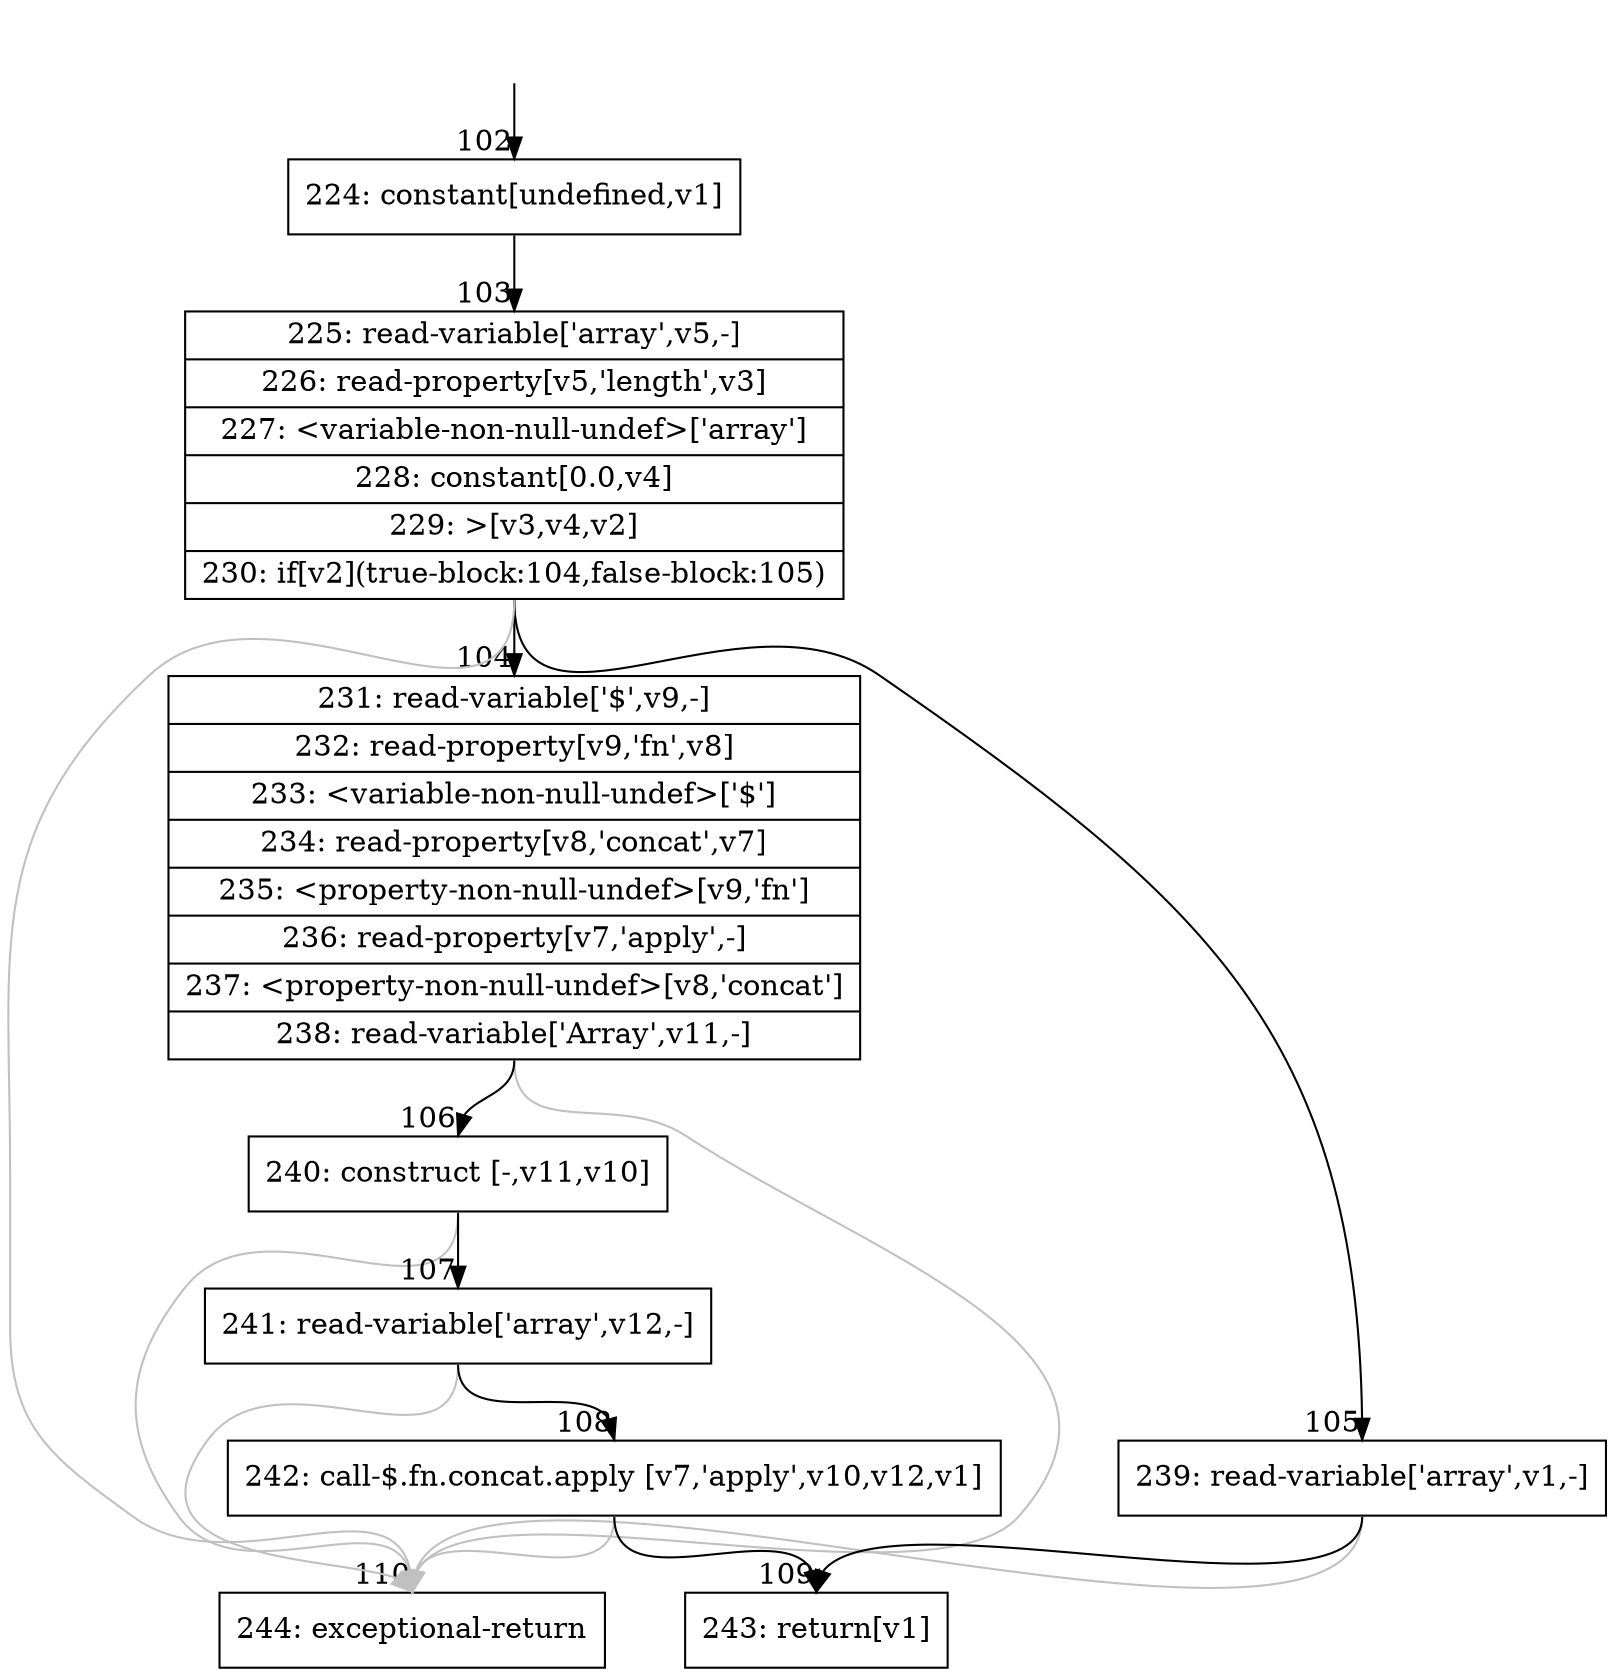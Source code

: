 digraph {
rankdir="TD"
BB_entry13[shape=none,label=""];
BB_entry13 -> BB102 [tailport=s, headport=n, headlabel="    102"]
BB102 [shape=record label="{224: constant[undefined,v1]}" ] 
BB102 -> BB103 [tailport=s, headport=n, headlabel="      103"]
BB103 [shape=record label="{225: read-variable['array',v5,-]|226: read-property[v5,'length',v3]|227: \<variable-non-null-undef\>['array']|228: constant[0.0,v4]|229: \>[v3,v4,v2]|230: if[v2](true-block:104,false-block:105)}" ] 
BB103 -> BB104 [tailport=s, headport=n, headlabel="      104"]
BB103 -> BB105 [tailport=s, headport=n, headlabel="      105"]
BB103 -> BB110 [tailport=s, headport=n, color=gray, headlabel="      110"]
BB104 [shape=record label="{231: read-variable['$',v9,-]|232: read-property[v9,'fn',v8]|233: \<variable-non-null-undef\>['$']|234: read-property[v8,'concat',v7]|235: \<property-non-null-undef\>[v9,'fn']|236: read-property[v7,'apply',-]|237: \<property-non-null-undef\>[v8,'concat']|238: read-variable['Array',v11,-]}" ] 
BB104 -> BB106 [tailport=s, headport=n, headlabel="      106"]
BB104 -> BB110 [tailport=s, headport=n, color=gray]
BB105 [shape=record label="{239: read-variable['array',v1,-]}" ] 
BB105 -> BB109 [tailport=s, headport=n, headlabel="      109"]
BB105 -> BB110 [tailport=s, headport=n, color=gray]
BB106 [shape=record label="{240: construct [-,v11,v10]}" ] 
BB106 -> BB107 [tailport=s, headport=n, headlabel="      107"]
BB106 -> BB110 [tailport=s, headport=n, color=gray]
BB107 [shape=record label="{241: read-variable['array',v12,-]}" ] 
BB107 -> BB108 [tailport=s, headport=n, headlabel="      108"]
BB107 -> BB110 [tailport=s, headport=n, color=gray]
BB108 [shape=record label="{242: call-$.fn.concat.apply [v7,'apply',v10,v12,v1]}" ] 
BB108 -> BB109 [tailport=s, headport=n]
BB108 -> BB110 [tailport=s, headport=n, color=gray]
BB109 [shape=record label="{243: return[v1]}" ] 
BB110 [shape=record label="{244: exceptional-return}" ] 
//#$~ 78
}
